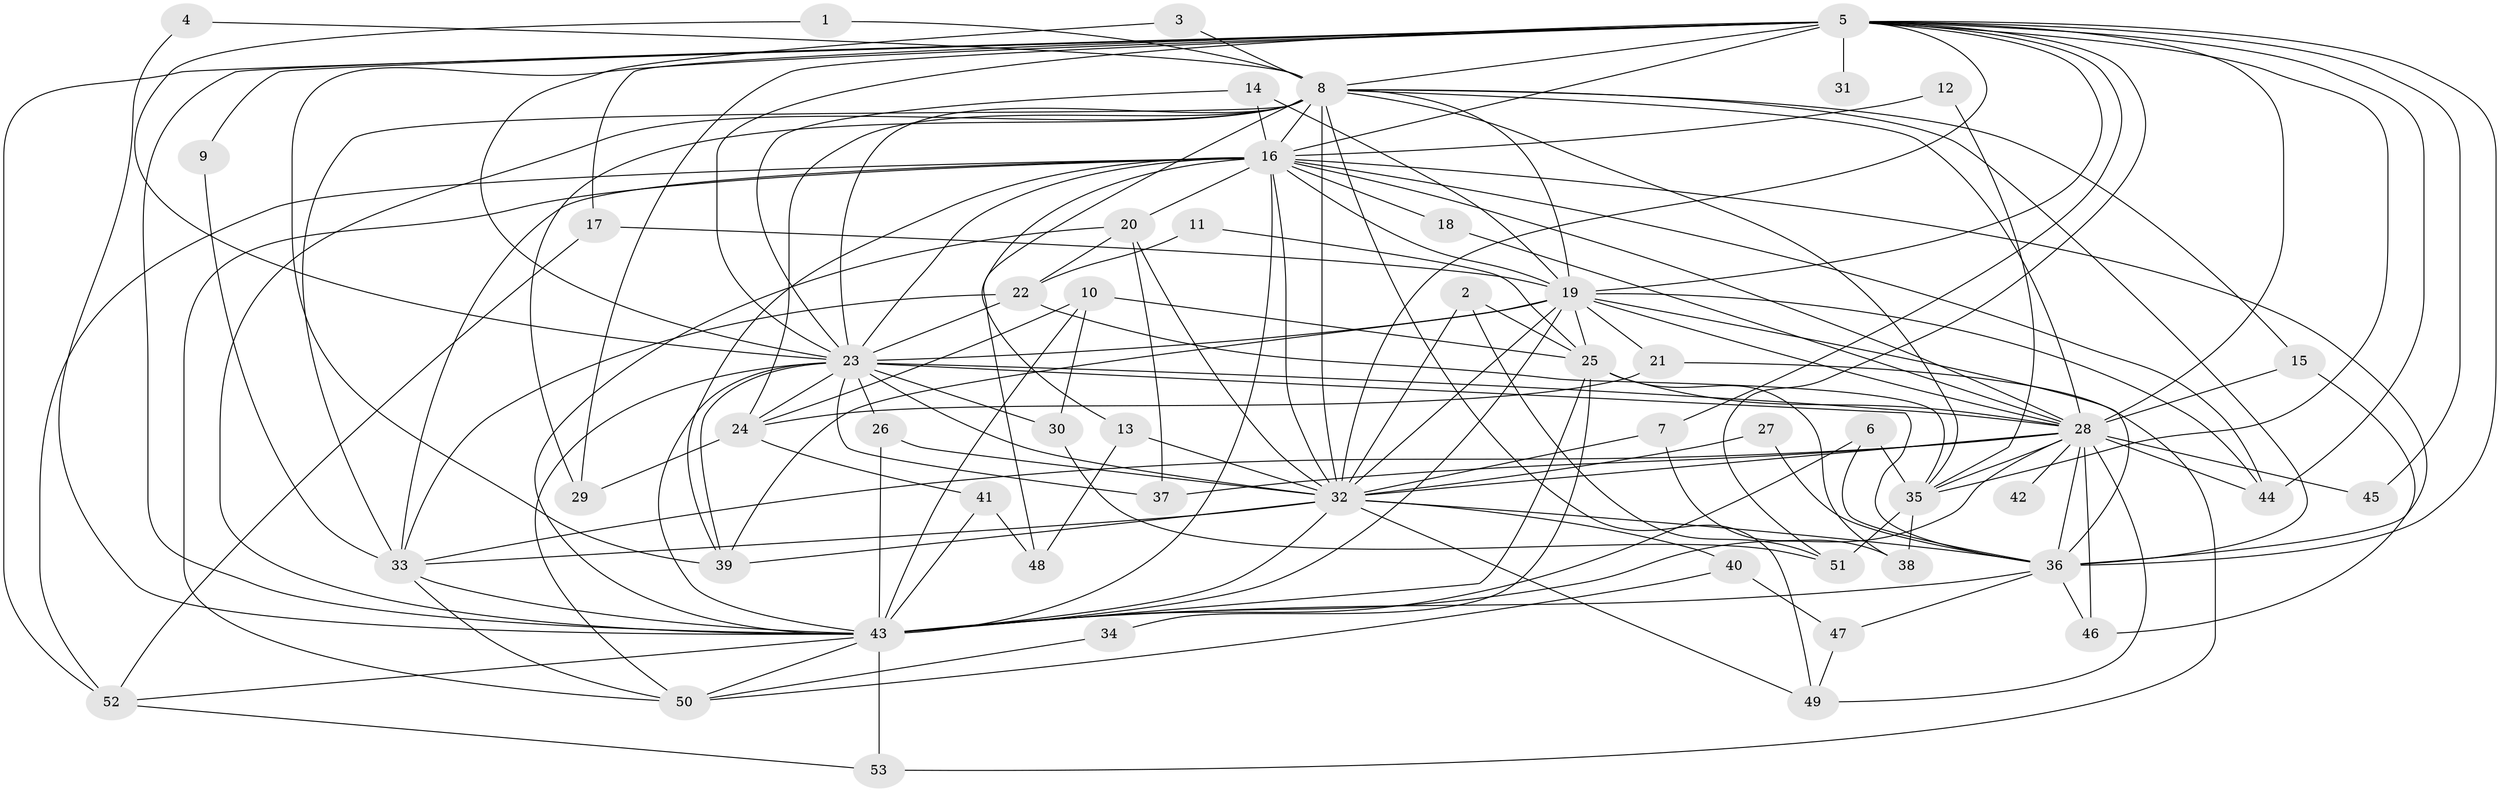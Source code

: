 // original degree distribution, {25: 0.009523809523809525, 24: 0.009523809523809525, 22: 0.02857142857142857, 14: 0.009523809523809525, 28: 0.009523809523809525, 23: 0.009523809523809525, 16: 0.01904761904761905, 2: 0.5523809523809524, 9: 0.009523809523809525, 3: 0.22857142857142856, 4: 0.05714285714285714, 8: 0.009523809523809525, 7: 0.009523809523809525, 5: 0.01904761904761905, 6: 0.01904761904761905}
// Generated by graph-tools (version 1.1) at 2025/01/03/09/25 03:01:34]
// undirected, 53 vertices, 153 edges
graph export_dot {
graph [start="1"]
  node [color=gray90,style=filled];
  1;
  2;
  3;
  4;
  5;
  6;
  7;
  8;
  9;
  10;
  11;
  12;
  13;
  14;
  15;
  16;
  17;
  18;
  19;
  20;
  21;
  22;
  23;
  24;
  25;
  26;
  27;
  28;
  29;
  30;
  31;
  32;
  33;
  34;
  35;
  36;
  37;
  38;
  39;
  40;
  41;
  42;
  43;
  44;
  45;
  46;
  47;
  48;
  49;
  50;
  51;
  52;
  53;
  1 -- 8 [weight=1.0];
  1 -- 23 [weight=1.0];
  2 -- 25 [weight=1.0];
  2 -- 32 [weight=1.0];
  2 -- 51 [weight=1.0];
  3 -- 8 [weight=1.0];
  3 -- 23 [weight=1.0];
  4 -- 8 [weight=1.0];
  4 -- 43 [weight=1.0];
  5 -- 7 [weight=1.0];
  5 -- 8 [weight=1.0];
  5 -- 9 [weight=1.0];
  5 -- 16 [weight=1.0];
  5 -- 17 [weight=1.0];
  5 -- 19 [weight=2.0];
  5 -- 23 [weight=2.0];
  5 -- 28 [weight=1.0];
  5 -- 29 [weight=1.0];
  5 -- 31 [weight=2.0];
  5 -- 32 [weight=1.0];
  5 -- 35 [weight=1.0];
  5 -- 36 [weight=1.0];
  5 -- 39 [weight=1.0];
  5 -- 43 [weight=1.0];
  5 -- 44 [weight=1.0];
  5 -- 45 [weight=1.0];
  5 -- 51 [weight=1.0];
  5 -- 52 [weight=1.0];
  6 -- 35 [weight=1.0];
  6 -- 36 [weight=1.0];
  6 -- 43 [weight=1.0];
  7 -- 32 [weight=1.0];
  7 -- 38 [weight=1.0];
  8 -- 13 [weight=1.0];
  8 -- 15 [weight=1.0];
  8 -- 16 [weight=1.0];
  8 -- 19 [weight=4.0];
  8 -- 23 [weight=2.0];
  8 -- 24 [weight=1.0];
  8 -- 28 [weight=2.0];
  8 -- 29 [weight=1.0];
  8 -- 32 [weight=3.0];
  8 -- 33 [weight=1.0];
  8 -- 35 [weight=1.0];
  8 -- 36 [weight=2.0];
  8 -- 43 [weight=3.0];
  8 -- 49 [weight=1.0];
  9 -- 33 [weight=1.0];
  10 -- 24 [weight=1.0];
  10 -- 25 [weight=1.0];
  10 -- 30 [weight=1.0];
  10 -- 43 [weight=1.0];
  11 -- 22 [weight=1.0];
  11 -- 25 [weight=1.0];
  12 -- 16 [weight=1.0];
  12 -- 35 [weight=1.0];
  13 -- 32 [weight=1.0];
  13 -- 48 [weight=1.0];
  14 -- 16 [weight=1.0];
  14 -- 19 [weight=1.0];
  14 -- 23 [weight=1.0];
  15 -- 28 [weight=1.0];
  15 -- 46 [weight=1.0];
  16 -- 18 [weight=1.0];
  16 -- 19 [weight=2.0];
  16 -- 20 [weight=1.0];
  16 -- 23 [weight=1.0];
  16 -- 28 [weight=1.0];
  16 -- 32 [weight=1.0];
  16 -- 33 [weight=1.0];
  16 -- 36 [weight=2.0];
  16 -- 39 [weight=1.0];
  16 -- 43 [weight=2.0];
  16 -- 44 [weight=1.0];
  16 -- 48 [weight=1.0];
  16 -- 50 [weight=1.0];
  16 -- 52 [weight=1.0];
  17 -- 19 [weight=1.0];
  17 -- 52 [weight=1.0];
  18 -- 28 [weight=1.0];
  19 -- 21 [weight=1.0];
  19 -- 23 [weight=2.0];
  19 -- 25 [weight=1.0];
  19 -- 28 [weight=2.0];
  19 -- 32 [weight=2.0];
  19 -- 36 [weight=3.0];
  19 -- 39 [weight=1.0];
  19 -- 43 [weight=3.0];
  19 -- 44 [weight=1.0];
  20 -- 22 [weight=1.0];
  20 -- 32 [weight=1.0];
  20 -- 37 [weight=1.0];
  20 -- 43 [weight=1.0];
  21 -- 24 [weight=1.0];
  21 -- 53 [weight=1.0];
  22 -- 23 [weight=1.0];
  22 -- 33 [weight=1.0];
  22 -- 35 [weight=1.0];
  23 -- 24 [weight=1.0];
  23 -- 26 [weight=1.0];
  23 -- 28 [weight=1.0];
  23 -- 30 [weight=1.0];
  23 -- 32 [weight=1.0];
  23 -- 36 [weight=1.0];
  23 -- 37 [weight=1.0];
  23 -- 39 [weight=1.0];
  23 -- 43 [weight=2.0];
  23 -- 50 [weight=1.0];
  24 -- 29 [weight=1.0];
  24 -- 41 [weight=1.0];
  25 -- 28 [weight=2.0];
  25 -- 34 [weight=1.0];
  25 -- 38 [weight=1.0];
  25 -- 43 [weight=1.0];
  26 -- 32 [weight=1.0];
  26 -- 43 [weight=1.0];
  27 -- 32 [weight=1.0];
  27 -- 36 [weight=1.0];
  28 -- 32 [weight=2.0];
  28 -- 33 [weight=1.0];
  28 -- 35 [weight=1.0];
  28 -- 36 [weight=1.0];
  28 -- 37 [weight=1.0];
  28 -- 42 [weight=1.0];
  28 -- 43 [weight=1.0];
  28 -- 44 [weight=1.0];
  28 -- 45 [weight=1.0];
  28 -- 46 [weight=1.0];
  28 -- 49 [weight=1.0];
  30 -- 51 [weight=1.0];
  32 -- 33 [weight=1.0];
  32 -- 36 [weight=1.0];
  32 -- 39 [weight=1.0];
  32 -- 40 [weight=1.0];
  32 -- 43 [weight=1.0];
  32 -- 49 [weight=1.0];
  33 -- 43 [weight=1.0];
  33 -- 50 [weight=1.0];
  34 -- 50 [weight=1.0];
  35 -- 38 [weight=1.0];
  35 -- 51 [weight=1.0];
  36 -- 43 [weight=1.0];
  36 -- 46 [weight=1.0];
  36 -- 47 [weight=1.0];
  40 -- 47 [weight=1.0];
  40 -- 50 [weight=1.0];
  41 -- 43 [weight=1.0];
  41 -- 48 [weight=1.0];
  43 -- 50 [weight=1.0];
  43 -- 52 [weight=1.0];
  43 -- 53 [weight=1.0];
  47 -- 49 [weight=1.0];
  52 -- 53 [weight=1.0];
}
